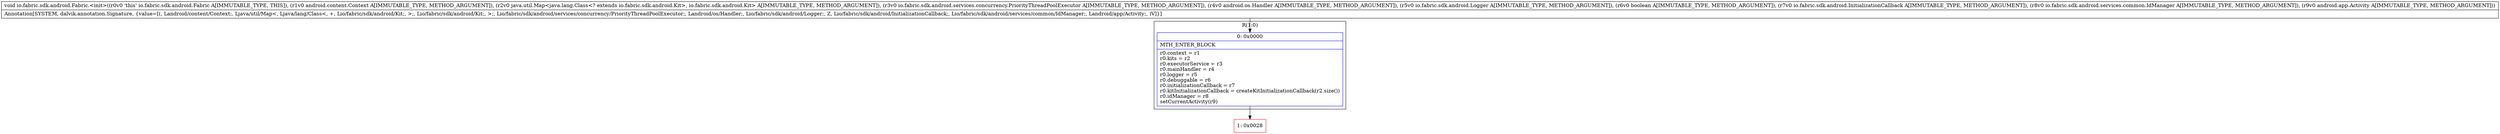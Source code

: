 digraph "CFG forio.fabric.sdk.android.Fabric.\<init\>(Landroid\/content\/Context;Ljava\/util\/Map;Lio\/fabric\/sdk\/android\/services\/concurrency\/PriorityThreadPoolExecutor;Landroid\/os\/Handler;Lio\/fabric\/sdk\/android\/Logger;ZLio\/fabric\/sdk\/android\/InitializationCallback;Lio\/fabric\/sdk\/android\/services\/common\/IdManager;Landroid\/app\/Activity;)V" {
subgraph cluster_Region_1973945143 {
label = "R(1:0)";
node [shape=record,color=blue];
Node_0 [shape=record,label="{0\:\ 0x0000|MTH_ENTER_BLOCK\l|r0.context = r1\lr0.kits = r2\lr0.executorService = r3\lr0.mainHandler = r4\lr0.logger = r5\lr0.debuggable = r6\lr0.initializationCallback = r7\lr0.kitInitializationCallback = createKitInitializationCallback(r2.size())\lr0.idManager = r8\lsetCurrentActivity(r9)\l}"];
}
Node_1 [shape=record,color=red,label="{1\:\ 0x0028}"];
MethodNode[shape=record,label="{void io.fabric.sdk.android.Fabric.\<init\>((r0v0 'this' io.fabric.sdk.android.Fabric A[IMMUTABLE_TYPE, THIS]), (r1v0 android.content.Context A[IMMUTABLE_TYPE, METHOD_ARGUMENT]), (r2v0 java.util.Map\<java.lang.Class\<? extends io.fabric.sdk.android.Kit\>, io.fabric.sdk.android.Kit\> A[IMMUTABLE_TYPE, METHOD_ARGUMENT]), (r3v0 io.fabric.sdk.android.services.concurrency.PriorityThreadPoolExecutor A[IMMUTABLE_TYPE, METHOD_ARGUMENT]), (r4v0 android.os.Handler A[IMMUTABLE_TYPE, METHOD_ARGUMENT]), (r5v0 io.fabric.sdk.android.Logger A[IMMUTABLE_TYPE, METHOD_ARGUMENT]), (r6v0 boolean A[IMMUTABLE_TYPE, METHOD_ARGUMENT]), (r7v0 io.fabric.sdk.android.InitializationCallback A[IMMUTABLE_TYPE, METHOD_ARGUMENT]), (r8v0 io.fabric.sdk.android.services.common.IdManager A[IMMUTABLE_TYPE, METHOD_ARGUMENT]), (r9v0 android.app.Activity A[IMMUTABLE_TYPE, METHOD_ARGUMENT]))  | Annotation[SYSTEM, dalvik.annotation.Signature, \{value=[(, Landroid\/content\/Context;, Ljava\/util\/Map\<, Ljava\/lang\/Class\<, +, Lio\/fabric\/sdk\/android\/Kit;, \>;, Lio\/fabric\/sdk\/android\/Kit;, \>;, Lio\/fabric\/sdk\/android\/services\/concurrency\/PriorityThreadPoolExecutor;, Landroid\/os\/Handler;, Lio\/fabric\/sdk\/android\/Logger;, Z, Lio\/fabric\/sdk\/android\/InitializationCallback;, Lio\/fabric\/sdk\/android\/services\/common\/IdManager;, Landroid\/app\/Activity;, )V]\}]\l}"];
MethodNode -> Node_0;
Node_0 -> Node_1;
}

